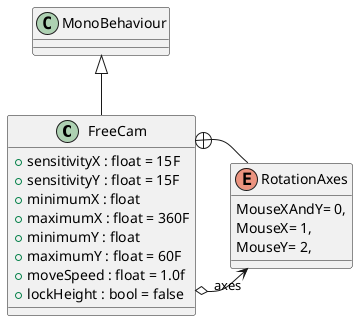 @startuml
class FreeCam {
    + sensitivityX : float = 15F
    + sensitivityY : float = 15F
    + minimumX : float
    + maximumX : float = 360F
    + minimumY : float
    + maximumY : float = 60F
    + moveSpeed : float = 1.0f
    + lockHeight : bool = false
}
enum RotationAxes {
    MouseXAndY= 0,
    MouseX= 1,
    MouseY= 2,
}
MonoBehaviour <|-- FreeCam
FreeCam o-> "axes" RotationAxes
FreeCam +-- RotationAxes
@enduml
